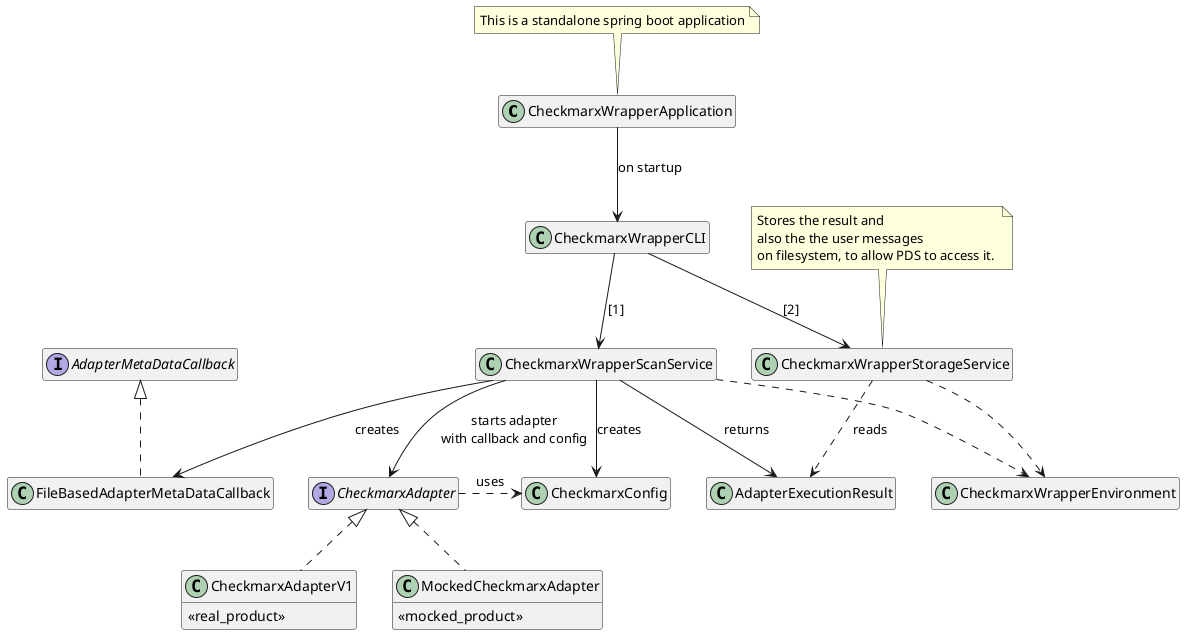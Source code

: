 ' SPDX-License-Identifier: MIT
@startuml

hide empty fields
hide empty methods

class CheckmarxWrapperApplication {
    
}
interface CheckmarxAdapter

class CheckmarxAdapterV1 implements CheckmarxAdapter{
    <<real_product>>
}
class MockedCheckmarxAdapter implements CheckmarxAdapter{
    <<mocked_product>>
}

class CheckmarxWrapperCLI{
}

class CheckmarxWrapperScanService{

}

class CheckmarxConfig

interface AdapterMetaDataCallback
class FileBasedAdapterMetaDataCallback implements AdapterMetaDataCallback{
}

CheckmarxWrapperApplication --> CheckmarxWrapperCLI : on startup
CheckmarxWrapperCLI --> CheckmarxWrapperScanService :[1]
CheckmarxWrapperCLI --> CheckmarxWrapperStorageService :[2]

CheckmarxWrapperScanService -->  CheckmarxAdapter : starts adapter\nwith callback and config
CheckmarxWrapperScanService -->  FileBasedAdapterMetaDataCallback : creates
CheckmarxWrapperScanService -->  AdapterExecutionResult : returns
CheckmarxWrapperStorageService ..>  AdapterExecutionResult : reads
CheckmarxWrapperScanService ->  CheckmarxConfig : creates

CheckmarxWrapperScanService ..> CheckmarxWrapperEnvironment
CheckmarxWrapperStorageService ..> CheckmarxWrapperEnvironment

CheckmarxAdapter .> CheckmarxConfig: uses

note top of CheckmarxWrapperApplication
    This is a standalone spring boot application
end note

note top of CheckmarxWrapperStorageService
    Stores the result and 
    also the the user messages 
    on filesystem, to allow PDS to access it. 
end note

@enduml 